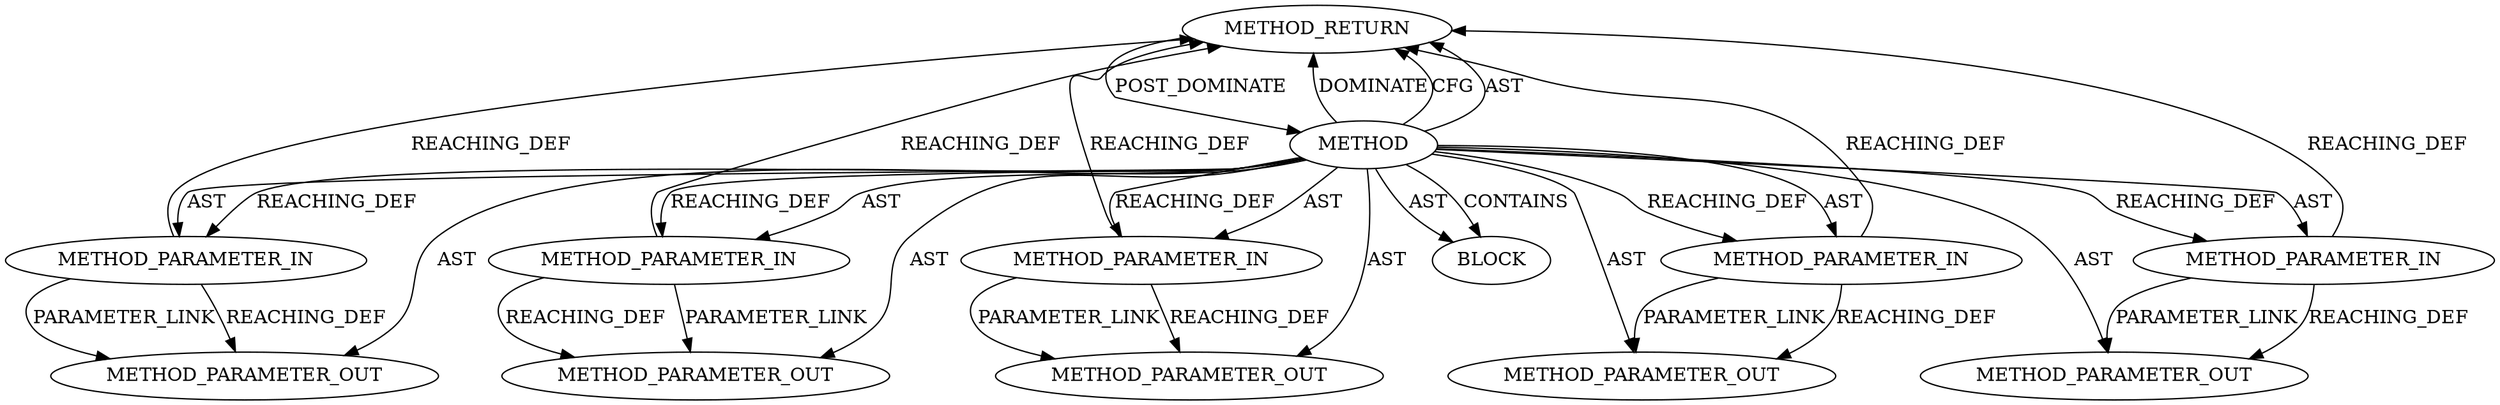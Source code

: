 digraph {
  20979 [label=METHOD_RETURN ORDER=2 CODE="RET" TYPE_FULL_NAME="ANY" EVALUATION_STRATEGY="BY_VALUE"]
  20977 [label=METHOD_PARAMETER_IN ORDER=5 CODE="p5" IS_VARIADIC=false TYPE_FULL_NAME="ANY" EVALUATION_STRATEGY="BY_VALUE" INDEX=5 NAME="p5"]
  20975 [label=METHOD_PARAMETER_IN ORDER=3 CODE="p3" IS_VARIADIC=false TYPE_FULL_NAME="ANY" EVALUATION_STRATEGY="BY_VALUE" INDEX=3 NAME="p3"]
  22401 [label=METHOD_PARAMETER_OUT ORDER=5 CODE="p5" IS_VARIADIC=false TYPE_FULL_NAME="ANY" EVALUATION_STRATEGY="BY_VALUE" INDEX=5 NAME="p5"]
  20974 [label=METHOD_PARAMETER_IN ORDER=2 CODE="p2" IS_VARIADIC=false TYPE_FULL_NAME="ANY" EVALUATION_STRATEGY="BY_VALUE" INDEX=2 NAME="p2"]
  20972 [label=METHOD AST_PARENT_TYPE="NAMESPACE_BLOCK" AST_PARENT_FULL_NAME="<global>" ORDER=0 CODE="<empty>" FULL_NAME="sock_recv_errqueue" IS_EXTERNAL=true FILENAME="<empty>" SIGNATURE="" NAME="sock_recv_errqueue"]
  20978 [label=BLOCK ORDER=1 ARGUMENT_INDEX=1 CODE="<empty>" TYPE_FULL_NAME="ANY"]
  22397 [label=METHOD_PARAMETER_OUT ORDER=1 CODE="p1" IS_VARIADIC=false TYPE_FULL_NAME="ANY" EVALUATION_STRATEGY="BY_VALUE" INDEX=1 NAME="p1"]
  20973 [label=METHOD_PARAMETER_IN ORDER=1 CODE="p1" IS_VARIADIC=false TYPE_FULL_NAME="ANY" EVALUATION_STRATEGY="BY_VALUE" INDEX=1 NAME="p1"]
  22400 [label=METHOD_PARAMETER_OUT ORDER=4 CODE="p4" IS_VARIADIC=false TYPE_FULL_NAME="ANY" EVALUATION_STRATEGY="BY_VALUE" INDEX=4 NAME="p4"]
  22399 [label=METHOD_PARAMETER_OUT ORDER=3 CODE="p3" IS_VARIADIC=false TYPE_FULL_NAME="ANY" EVALUATION_STRATEGY="BY_VALUE" INDEX=3 NAME="p3"]
  20976 [label=METHOD_PARAMETER_IN ORDER=4 CODE="p4" IS_VARIADIC=false TYPE_FULL_NAME="ANY" EVALUATION_STRATEGY="BY_VALUE" INDEX=4 NAME="p4"]
  22398 [label=METHOD_PARAMETER_OUT ORDER=2 CODE="p2" IS_VARIADIC=false TYPE_FULL_NAME="ANY" EVALUATION_STRATEGY="BY_VALUE" INDEX=2 NAME="p2"]
  20972 -> 20973 [label=REACHING_DEF VARIABLE=""]
  20972 -> 20974 [label=REACHING_DEF VARIABLE=""]
  20972 -> 22397 [label=AST ]
  20976 -> 22400 [label=PARAMETER_LINK ]
  20972 -> 20973 [label=AST ]
  20972 -> 20978 [label=AST ]
  20979 -> 20972 [label=POST_DOMINATE ]
  20972 -> 20975 [label=REACHING_DEF VARIABLE=""]
  20976 -> 22400 [label=REACHING_DEF VARIABLE="p4"]
  20972 -> 22398 [label=AST ]
  20974 -> 22398 [label=PARAMETER_LINK ]
  20972 -> 20977 [label=AST ]
  20972 -> 20979 [label=DOMINATE ]
  20977 -> 22401 [label=PARAMETER_LINK ]
  20977 -> 22401 [label=REACHING_DEF VARIABLE="p5"]
  20972 -> 20975 [label=AST ]
  20976 -> 20979 [label=REACHING_DEF VARIABLE="p4"]
  20973 -> 20979 [label=REACHING_DEF VARIABLE="p1"]
  20975 -> 22399 [label=REACHING_DEF VARIABLE="p3"]
  20972 -> 20974 [label=AST ]
  20972 -> 20979 [label=CFG ]
  20973 -> 22397 [label=PARAMETER_LINK ]
  20972 -> 20978 [label=CONTAINS ]
  20974 -> 20979 [label=REACHING_DEF VARIABLE="p2"]
  20972 -> 20976 [label=REACHING_DEF VARIABLE=""]
  20972 -> 20977 [label=REACHING_DEF VARIABLE=""]
  20972 -> 22399 [label=AST ]
  20972 -> 22401 [label=AST ]
  20973 -> 22397 [label=REACHING_DEF VARIABLE="p1"]
  20975 -> 22399 [label=PARAMETER_LINK ]
  20974 -> 22398 [label=REACHING_DEF VARIABLE="p2"]
  20972 -> 20976 [label=AST ]
  20975 -> 20979 [label=REACHING_DEF VARIABLE="p3"]
  20972 -> 22400 [label=AST ]
  20972 -> 20979 [label=AST ]
  20977 -> 20979 [label=REACHING_DEF VARIABLE="p5"]
}
